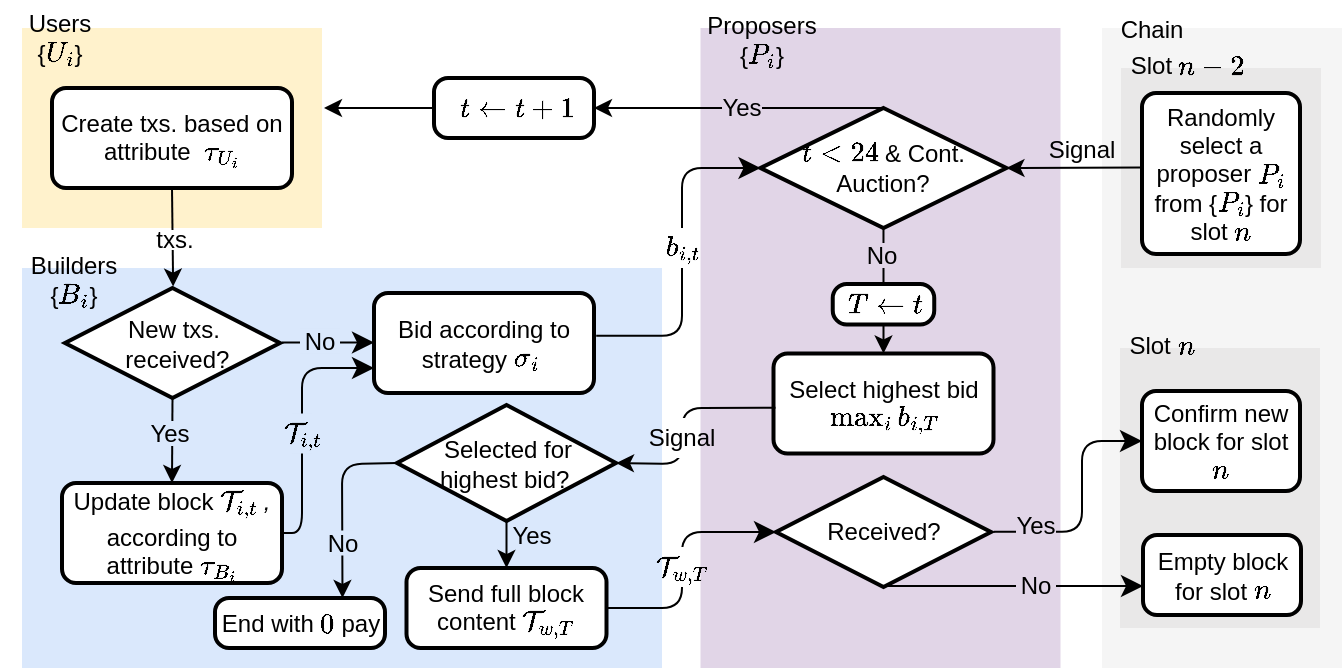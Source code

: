 <mxfile version="28.0.3">
  <diagram name="Page-1" id="RIdl4yIpkKvQEjexbSTN">
    <mxGraphModel dx="648" dy="643" grid="1" gridSize="10" guides="1" tooltips="1" connect="1" arrows="1" fold="1" page="1" pageScale="1" pageWidth="827" pageHeight="1169" math="1" shadow="0">
      <root>
        <mxCell id="0" />
        <mxCell id="1" parent="0" />
        <mxCell id="jQI5X7SojYvdJqr93CXN-40" value="" style="rounded=0;whiteSpace=wrap;html=1;fillColor=#e1d5e7;strokeColor=none;movable=1;resizable=1;rotatable=1;deletable=1;editable=1;locked=0;connectable=1;" parent="1" vertex="1">
          <mxGeometry x="439.25" y="70" width="180" height="320" as="geometry" />
        </mxCell>
        <mxCell id="jQI5X7SojYvdJqr93CXN-23" value="" style="rounded=0;whiteSpace=wrap;html=1;fillColor=#dae8fc;strokeColor=none;movable=1;resizable=1;rotatable=1;deletable=1;editable=1;locked=0;connectable=1;" parent="1" vertex="1">
          <mxGeometry x="100" y="190" width="320" height="200" as="geometry" />
        </mxCell>
        <mxCell id="jQI5X7SojYvdJqr93CXN-84" value="" style="edgeStyle=elbowEdgeStyle;elbow=horizontal;endArrow=classic;html=1;curved=0;rounded=1;endSize=8;startSize=8;entryX=0;entryY=0.5;entryDx=0;entryDy=0;entryPerimeter=0;exitX=1.01;exitY=0.427;exitDx=0;exitDy=0;exitPerimeter=0;" parent="1" source="jQI5X7SojYvdJqr93CXN-35" target="jQI5X7SojYvdJqr93CXN-39" edge="1">
          <mxGeometry width="50" height="50" relative="1" as="geometry">
            <mxPoint x="379.5" y="325" as="sourcePoint" />
            <mxPoint x="429.5" y="275" as="targetPoint" />
            <Array as="points">
              <mxPoint x="430" y="250" />
            </Array>
          </mxGeometry>
        </mxCell>
        <mxCell id="jQI5X7SojYvdJqr93CXN-82" value="" style="rounded=0;whiteSpace=wrap;html=1;fillColor=#f5f5f5;strokeColor=none;movable=1;resizable=1;rotatable=1;deletable=1;editable=1;locked=0;connectable=1;fontColor=#333333;" parent="1" vertex="1">
          <mxGeometry x="640" y="70" width="120" height="320" as="geometry" />
        </mxCell>
        <mxCell id="jQI5X7SojYvdJqr93CXN-76" value="" style="rounded=0;whiteSpace=wrap;html=1;fillColor=light-dark(#e9e8e8, #261D00);strokeColor=none;" parent="1" vertex="1">
          <mxGeometry x="649" y="230" width="100" height="140" as="geometry" />
        </mxCell>
        <mxCell id="jQI5X7SojYvdJqr93CXN-15" value="" style="rounded=0;whiteSpace=wrap;html=1;fillColor=#fff2cc;strokeColor=none;movable=1;resizable=1;rotatable=1;deletable=1;editable=1;locked=0;connectable=1;" parent="1" vertex="1">
          <mxGeometry x="100" y="70" width="150" height="100" as="geometry" />
        </mxCell>
        <mxCell id="jQI5X7SojYvdJqr93CXN-16" value="Users&lt;div&gt;{\(U_i\)}&lt;/div&gt;" style="text;html=1;align=center;verticalAlign=middle;whiteSpace=wrap;rounded=0;" parent="1" vertex="1">
          <mxGeometry x="89" y="60" width="60" height="30" as="geometry" />
        </mxCell>
        <mxCell id="jQI5X7SojYvdJqr93CXN-18" value="Create txs. based on attribute&amp;nbsp;&amp;nbsp;\( \tau_{U_i} \)" style="rounded=1;whiteSpace=wrap;html=1;absoluteArcSize=1;arcSize=14;strokeWidth=2;" parent="1" vertex="1">
          <mxGeometry x="115" y="100" width="120" height="50" as="geometry" />
        </mxCell>
        <mxCell id="jQI5X7SojYvdJqr93CXN-21" value="" style="endArrow=classic;html=1;rounded=0;entryX=0.503;entryY=-0.013;entryDx=0;entryDy=0;entryPerimeter=0;exitX=0.5;exitY=1;exitDx=0;exitDy=0;" parent="1" source="jQI5X7SojYvdJqr93CXN-18" target="jQI5X7SojYvdJqr93CXN-25" edge="1">
          <mxGeometry width="50" height="50" relative="1" as="geometry">
            <mxPoint x="174.76" y="160" as="sourcePoint" />
            <mxPoint x="175" y="200" as="targetPoint" />
          </mxGeometry>
        </mxCell>
        <mxCell id="jQI5X7SojYvdJqr93CXN-24" value="Builders&lt;div&gt;{\(B_i\)}&lt;/div&gt;" style="text;html=1;align=center;verticalAlign=middle;whiteSpace=wrap;rounded=0;" parent="1" vertex="1">
          <mxGeometry x="96" y="181" width="60" height="30" as="geometry" />
        </mxCell>
        <mxCell id="jQI5X7SojYvdJqr93CXN-25" value="New txs.&lt;div&gt;&amp;nbsp;received?&lt;/div&gt;" style="strokeWidth=2;html=1;shape=mxgraph.flowchart.decision;whiteSpace=wrap;" parent="1" vertex="1">
          <mxGeometry x="121.5" y="200" width="107.5" height="55" as="geometry" />
        </mxCell>
        <mxCell id="jQI5X7SojYvdJqr93CXN-26" value="" style="endArrow=classic;html=1;rounded=0;entryX=0.5;entryY=0;entryDx=0;entryDy=0;exitX=0.5;exitY=1;exitDx=0;exitDy=0;exitPerimeter=0;" parent="1" source="jQI5X7SojYvdJqr93CXN-25" target="jQI5X7SojYvdJqr93CXN-31" edge="1">
          <mxGeometry width="50" height="50" relative="1" as="geometry">
            <mxPoint x="174.76" y="255" as="sourcePoint" />
            <mxPoint x="174.855" y="295" as="targetPoint" />
          </mxGeometry>
        </mxCell>
        <mxCell id="jQI5X7SojYvdJqr93CXN-31" value="Update block \( \mathcal{T}_{i,t} \)&lt;i&gt;&lt;sub&gt;&amp;nbsp;&lt;/sub&gt;,&lt;/i&gt; according to attribute \( \tau_{B_i} \)" style="rounded=1;whiteSpace=wrap;html=1;absoluteArcSize=1;arcSize=14;strokeWidth=2;" parent="1" vertex="1">
          <mxGeometry x="120" y="297.5" width="110" height="50" as="geometry" />
        </mxCell>
        <mxCell id="jQI5X7SojYvdJqr93CXN-35" value="Bid according to strategy \( \sigma_i \)&amp;nbsp;" style="rounded=1;whiteSpace=wrap;html=1;absoluteArcSize=1;arcSize=14;strokeWidth=2;" parent="1" vertex="1">
          <mxGeometry x="276" y="202.5" width="110" height="50" as="geometry" />
        </mxCell>
        <mxCell id="jQI5X7SojYvdJqr93CXN-39" value="\(t &amp;lt; 24 \) &amp;amp;&amp;nbsp;&lt;span style=&quot;background-color: transparent; color: light-dark(rgb(0, 0, 0), rgb(255, 255, 255));&quot;&gt;Cont. Auction?&lt;/span&gt;" style="strokeWidth=2;html=1;shape=mxgraph.flowchart.decision;whiteSpace=wrap;" parent="1" vertex="1">
          <mxGeometry x="469.24" y="110" width="123" height="60" as="geometry" />
        </mxCell>
        <mxCell id="jQI5X7SojYvdJqr93CXN-46" value="&amp;nbsp;\( t \leftarrow t+1 \)" style="rounded=1;whiteSpace=wrap;html=1;absoluteArcSize=1;arcSize=14;strokeWidth=2;" parent="1" vertex="1">
          <mxGeometry x="306" y="95" width="80" height="30" as="geometry" />
        </mxCell>
        <mxCell id="jQI5X7SojYvdJqr93CXN-47" value="Proposers&lt;div&gt;{\(P_i\)}&lt;/div&gt;" style="text;html=1;align=center;verticalAlign=middle;whiteSpace=wrap;rounded=0;" parent="1" vertex="1">
          <mxGeometry x="440" y="61" width="60" height="30" as="geometry" />
        </mxCell>
        <mxCell id="jQI5X7SojYvdJqr93CXN-48" value="" style="endArrow=classic;html=1;rounded=0;exitX=0;exitY=0.5;exitDx=0;exitDy=0;" parent="1" source="jQI5X7SojYvdJqr93CXN-46" edge="1">
          <mxGeometry width="50" height="50" relative="1" as="geometry">
            <mxPoint x="291.0" y="139.92" as="sourcePoint" />
            <mxPoint x="251" y="110" as="targetPoint" />
          </mxGeometry>
        </mxCell>
        <mxCell id="jQI5X7SojYvdJqr93CXN-49" value="" style="endArrow=classic;html=1;rounded=0;exitX=0.5;exitY=1;exitDx=0;exitDy=0;exitPerimeter=0;entryX=0.5;entryY=0;entryDx=0;entryDy=0;" parent="1" source="jQI5X7SojYvdJqr93CXN-39" target="jQI5X7SojYvdJqr93CXN-51" edge="1">
          <mxGeometry width="50" height="50" relative="1" as="geometry">
            <mxPoint x="531.55" y="237" as="sourcePoint" />
            <mxPoint x="530.75" y="200" as="targetPoint" />
          </mxGeometry>
        </mxCell>
        <mxCell id="jQI5X7SojYvdJqr93CXN-51" value="Select highest bid \(\max_{i} b_{i,T}\)" style="rounded=1;whiteSpace=wrap;html=1;absoluteArcSize=1;arcSize=14;strokeWidth=2;" parent="1" vertex="1">
          <mxGeometry x="475.75" y="232.75" width="110" height="50" as="geometry" />
        </mxCell>
        <mxCell id="jQI5X7SojYvdJqr93CXN-52" value="" style="endArrow=classic;html=1;rounded=1;exitX=0.009;exitY=0.542;exitDx=0;exitDy=0;curved=0;exitPerimeter=0;entryX=1;entryY=0.5;entryDx=0;entryDy=0;entryPerimeter=0;" parent="1" source="jQI5X7SojYvdJqr93CXN-51" target="jQI5X7SojYvdJqr93CXN-53" edge="1">
          <mxGeometry width="50" height="50" relative="1" as="geometry">
            <mxPoint x="471.09" y="298.3" as="sourcePoint" />
            <mxPoint x="385.41" y="298.3" as="targetPoint" />
            <Array as="points">
              <mxPoint x="430" y="260" />
              <mxPoint x="430" y="288" />
            </Array>
          </mxGeometry>
        </mxCell>
        <mxCell id="jQI5X7SojYvdJqr93CXN-53" value="Selected for&lt;div&gt;highest bid?&amp;nbsp;&lt;/div&gt;" style="strokeWidth=2;html=1;shape=mxgraph.flowchart.decision;whiteSpace=wrap;" parent="1" vertex="1">
          <mxGeometry x="287.5" y="258.5" width="109.5" height="58" as="geometry" />
        </mxCell>
        <mxCell id="jQI5X7SojYvdJqr93CXN-58" value="End with \(0\) pay" style="rounded=1;whiteSpace=wrap;html=1;absoluteArcSize=1;arcSize=14;strokeWidth=2;" parent="1" vertex="1">
          <mxGeometry x="196.5" y="355" width="85" height="25" as="geometry" />
        </mxCell>
        <mxCell id="jQI5X7SojYvdJqr93CXN-59" value="" style="endArrow=classic;html=1;rounded=0;exitX=0.5;exitY=1;exitDx=0;exitDy=0;exitPerimeter=0;entryX=0.5;entryY=0;entryDx=0;entryDy=0;" parent="1" source="jQI5X7SojYvdJqr93CXN-53" target="jQI5X7SojYvdJqr93CXN-61" edge="1">
          <mxGeometry width="50" height="50" relative="1" as="geometry">
            <mxPoint x="342.08" y="321.5" as="sourcePoint" />
            <mxPoint x="342.28" y="344" as="targetPoint" />
          </mxGeometry>
        </mxCell>
        <mxCell id="jQI5X7SojYvdJqr93CXN-61" value="Send full block content \( \mathcal{T}_{w,T} \)" style="rounded=1;whiteSpace=wrap;html=1;absoluteArcSize=1;arcSize=14;strokeWidth=2;" parent="1" vertex="1">
          <mxGeometry x="292.25" y="340" width="100" height="40" as="geometry" />
        </mxCell>
        <mxCell id="jQI5X7SojYvdJqr93CXN-63" value="Received?" style="strokeWidth=2;html=1;shape=mxgraph.flowchart.decision;whiteSpace=wrap;" parent="1" vertex="1">
          <mxGeometry x="477" y="294.5" width="107.5" height="55" as="geometry" />
        </mxCell>
        <mxCell id="jQI5X7SojYvdJqr93CXN-68" value="Empty block for slot \(n\)" style="rounded=1;whiteSpace=wrap;html=1;absoluteArcSize=1;arcSize=14;strokeWidth=2;" parent="1" vertex="1">
          <mxGeometry x="660.5" y="323.5" width="79" height="40" as="geometry" />
        </mxCell>
        <mxCell id="jQI5X7SojYvdJqr93CXN-69" value="" style="edgeStyle=elbowEdgeStyle;elbow=horizontal;endArrow=classic;html=1;curved=0;rounded=1;endSize=8;startSize=8;entryX=0;entryY=0.5;entryDx=0;entryDy=0;exitX=1.013;exitY=0.497;exitDx=0;exitDy=0;exitPerimeter=0;" parent="1" source="jQI5X7SojYvdJqr93CXN-63" target="jQI5X7SojYvdJqr93CXN-74" edge="1">
          <mxGeometry width="50" height="50" relative="1" as="geometry">
            <mxPoint x="586" y="392.5" as="sourcePoint" />
            <mxPoint x="650" y="270" as="targetPoint" />
            <Array as="points">
              <mxPoint x="630" y="340" />
            </Array>
          </mxGeometry>
        </mxCell>
        <mxCell id="jQI5X7SojYvdJqr93CXN-74" value="Confirm new block for slot \(n\)" style="rounded=1;whiteSpace=wrap;html=1;absoluteArcSize=1;arcSize=14;strokeWidth=2;" parent="1" vertex="1">
          <mxGeometry x="660" y="251.5" width="79" height="50" as="geometry" />
        </mxCell>
        <mxCell id="jQI5X7SojYvdJqr93CXN-75" value="" style="edgeStyle=segmentEdgeStyle;endArrow=classic;html=1;curved=0;rounded=0;endSize=8;startSize=8;exitX=0.5;exitY=1;exitDx=0;exitDy=0;exitPerimeter=0;" parent="1" edge="1">
          <mxGeometry width="50" height="50" relative="1" as="geometry">
            <mxPoint x="533.25" y="347.5" as="sourcePoint" />
            <mxPoint x="660.5" y="349.0" as="targetPoint" />
            <Array as="points">
              <mxPoint x="533" y="349" />
            </Array>
          </mxGeometry>
        </mxCell>
        <mxCell id="jQI5X7SojYvdJqr93CXN-77" value="Slot \(n\)" style="text;html=1;align=center;verticalAlign=middle;whiteSpace=wrap;rounded=0;" parent="1" vertex="1">
          <mxGeometry x="640" y="213.5" width="60" height="30" as="geometry" />
        </mxCell>
        <mxCell id="jQI5X7SojYvdJqr93CXN-78" value="" style="rounded=0;whiteSpace=wrap;html=1;fillColor=light-dark(#e9e8e8, #261D00);strokeColor=none;movable=1;resizable=1;rotatable=1;deletable=1;editable=1;locked=0;connectable=1;" parent="1" vertex="1">
          <mxGeometry x="649.5" y="90" width="100" height="100" as="geometry" />
        </mxCell>
        <mxCell id="jQI5X7SojYvdJqr93CXN-79" value="Slot \(n-2\)" style="text;html=1;align=center;verticalAlign=middle;whiteSpace=wrap;rounded=0;" parent="1" vertex="1">
          <mxGeometry x="652.5" y="74" width="60" height="30" as="geometry" />
        </mxCell>
        <mxCell id="jQI5X7SojYvdJqr93CXN-80" value="Randomly select a proposer \(P_i\) from {\(P_i\)} for slot \(n\)" style="rounded=1;whiteSpace=wrap;html=1;absoluteArcSize=1;arcSize=14;strokeWidth=2;" parent="1" vertex="1">
          <mxGeometry x="660" y="102.5" width="79" height="80.5" as="geometry" />
        </mxCell>
        <mxCell id="jQI5X7SojYvdJqr93CXN-81" value="" style="endArrow=classic;html=1;rounded=0;entryX=1;entryY=0.5;entryDx=0;entryDy=0;entryPerimeter=0;exitX=-0.005;exitY=0.462;exitDx=0;exitDy=0;exitPerimeter=0;" parent="1" source="jQI5X7SojYvdJqr93CXN-80" target="jQI5X7SojYvdJqr93CXN-39" edge="1">
          <mxGeometry width="50" height="50" relative="1" as="geometry">
            <mxPoint x="660" y="157" as="sourcePoint" />
            <mxPoint x="610" y="157" as="targetPoint" />
          </mxGeometry>
        </mxCell>
        <mxCell id="jQI5X7SojYvdJqr93CXN-83" value="Chain" style="text;html=1;align=center;verticalAlign=middle;whiteSpace=wrap;rounded=0;" parent="1" vertex="1">
          <mxGeometry x="635" y="56" width="60" height="30" as="geometry" />
        </mxCell>
        <mxCell id="jQI5X7SojYvdJqr93CXN-86" value="" style="edgeStyle=elbowEdgeStyle;elbow=horizontal;endArrow=classic;html=1;curved=0;rounded=1;endSize=8;startSize=8;entryX=0;entryY=0.75;entryDx=0;entryDy=0;exitX=1;exitY=0.5;exitDx=0;exitDy=0;" parent="1" source="jQI5X7SojYvdJqr93CXN-31" target="jQI5X7SojYvdJqr93CXN-35" edge="1">
          <mxGeometry width="50" height="50" relative="1" as="geometry">
            <mxPoint x="230" y="330" as="sourcePoint" />
            <mxPoint x="320" y="275" as="targetPoint" />
            <Array as="points">
              <mxPoint x="240" y="295" />
            </Array>
          </mxGeometry>
        </mxCell>
        <mxCell id="jQI5X7SojYvdJqr93CXN-87" value="" style="edgeStyle=segmentEdgeStyle;endArrow=classic;html=1;curved=0;rounded=0;endSize=8;startSize=8;entryX=0;entryY=0.5;entryDx=0;entryDy=0;" parent="1" target="jQI5X7SojYvdJqr93CXN-35" edge="1">
          <mxGeometry width="50" height="50" relative="1" as="geometry">
            <mxPoint x="230" y="227.25" as="sourcePoint" />
            <mxPoint x="354" y="227.75" as="targetPoint" />
            <Array as="points" />
          </mxGeometry>
        </mxCell>
        <mxCell id="jQI5X7SojYvdJqr93CXN-92" value="" style="endArrow=classic;html=1;rounded=0;entryX=1;entryY=0.5;entryDx=0;entryDy=0;exitX=0.5;exitY=0;exitDx=0;exitDy=0;exitPerimeter=0;" parent="1" source="jQI5X7SojYvdJqr93CXN-39" target="jQI5X7SojYvdJqr93CXN-46" edge="1">
          <mxGeometry width="50" height="50" relative="1" as="geometry">
            <mxPoint x="430" y="180" as="sourcePoint" />
            <mxPoint x="480" y="130" as="targetPoint" />
          </mxGeometry>
        </mxCell>
        <mxCell id="jQI5X7SojYvdJqr93CXN-94" value="" style="edgeStyle=elbowEdgeStyle;elbow=horizontal;endArrow=classic;html=1;curved=0;rounded=1;endSize=8;startSize=8;entryX=0;entryY=0.5;entryDx=0;entryDy=0;entryPerimeter=0;exitX=1;exitY=0.5;exitDx=0;exitDy=0;" parent="1" source="jQI5X7SojYvdJqr93CXN-61" target="jQI5X7SojYvdJqr93CXN-63" edge="1">
          <mxGeometry width="50" height="50" relative="1" as="geometry">
            <mxPoint x="381" y="377" as="sourcePoint" />
            <mxPoint x="471" y="290" as="targetPoint" />
            <Array as="points">
              <mxPoint x="430" y="360" />
            </Array>
          </mxGeometry>
        </mxCell>
        <mxCell id="jQI5X7SojYvdJqr93CXN-95" value="" style="endArrow=classic;html=1;rounded=1;exitX=0;exitY=0.5;exitDx=0;exitDy=0;entryX=0.75;entryY=0;entryDx=0;entryDy=0;exitPerimeter=0;curved=0;" parent="1" source="jQI5X7SojYvdJqr93CXN-53" target="jQI5X7SojYvdJqr93CXN-58" edge="1">
          <mxGeometry width="50" height="50" relative="1" as="geometry">
            <mxPoint x="306" y="344.02" as="sourcePoint" />
            <mxPoint x="251" y="344.02" as="targetPoint" />
            <Array as="points">
              <mxPoint x="260" y="288" />
            </Array>
          </mxGeometry>
        </mxCell>
        <mxCell id="jQI5X7SojYvdJqr93CXN-98" value="No" style="rounded=0;whiteSpace=wrap;html=1;fillColor=#dae8fc;strokeColor=none;" parent="1" vertex="1">
          <mxGeometry x="255" y="321.25" width="10.5" height="12.5" as="geometry" />
        </mxCell>
        <mxCell id="jQI5X7SojYvdJqr93CXN-99" value="No" style="rounded=0;whiteSpace=wrap;html=1;fillColor=#dae8fc;strokeColor=none;" parent="1" vertex="1">
          <mxGeometry x="239" y="220.25" width="20" height="12.5" as="geometry" />
        </mxCell>
        <mxCell id="jQI5X7SojYvdJqr93CXN-100" value="\( b_{i,t} \)" style="rounded=0;whiteSpace=wrap;html=1;strokeColor=none;" parent="1" vertex="1">
          <mxGeometry x="422.75" y="170" width="14.5" height="20" as="geometry" />
        </mxCell>
        <mxCell id="jQI5X7SojYvdJqr93CXN-103" value="\( \mathcal{T}_{w,T} \)" style="rounded=0;whiteSpace=wrap;html=1;strokeColor=none;" parent="1" vertex="1">
          <mxGeometry x="425" y="329.5" width="10" height="20" as="geometry" />
        </mxCell>
        <mxCell id="jQI5X7SojYvdJqr93CXN-105" value="Yes" style="rounded=0;whiteSpace=wrap;html=1;fillColor=#dae8fc;strokeColor=none;" parent="1" vertex="1">
          <mxGeometry x="164" y="266.5" width="20" height="12.5" as="geometry" />
        </mxCell>
        <mxCell id="jQI5X7SojYvdJqr93CXN-106" value="txs." style="rounded=0;whiteSpace=wrap;html=1;strokeColor=none;" parent="1" vertex="1">
          <mxGeometry x="164" y="171" width="24.5" height="10" as="geometry" />
        </mxCell>
        <mxCell id="jQI5X7SojYvdJqr93CXN-107" value="No" style="rounded=0;whiteSpace=wrap;html=1;fillColor=#e1d5e7;strokeColor=none;" parent="1" vertex="1">
          <mxGeometry x="597" y="342.5" width="20" height="12.5" as="geometry" />
        </mxCell>
        <mxCell id="jQI5X7SojYvdJqr93CXN-108" value="Yes" style="rounded=0;whiteSpace=wrap;html=1;fillColor=#e1d5e7;strokeColor=none;" parent="1" vertex="1">
          <mxGeometry x="597" y="312.25" width="20" height="12.5" as="geometry" />
        </mxCell>
        <mxCell id="jQI5X7SojYvdJqr93CXN-109" value="Yes" style="rounded=0;whiteSpace=wrap;html=1;fillColor=#e1d5e7;strokeColor=none;" parent="1" vertex="1">
          <mxGeometry x="450" y="104" width="20" height="12.5" as="geometry" />
        </mxCell>
        <mxCell id="jQI5X7SojYvdJqr93CXN-113" value="Yes" style="rounded=0;whiteSpace=wrap;html=1;fillColor=#dae8fc;strokeColor=none;" parent="1" vertex="1">
          <mxGeometry x="345" y="317.5" width="20" height="12.5" as="geometry" />
        </mxCell>
        <mxCell id="2ye4-e9o7-4i7KY7eBPU-1" value="&amp;nbsp;\( T \leftarrow t \)" style="rounded=1;whiteSpace=wrap;html=1;absoluteArcSize=1;arcSize=14;strokeWidth=2;" parent="1" vertex="1">
          <mxGeometry x="505.37" y="198" width="50.75" height="20.25" as="geometry" />
        </mxCell>
        <mxCell id="2ye4-e9o7-4i7KY7eBPU-3" value="No" style="rounded=0;whiteSpace=wrap;html=1;fillColor=#e1d5e7;strokeColor=none;" parent="1" vertex="1">
          <mxGeometry x="519.75" y="177.5" width="20" height="12.5" as="geometry" />
        </mxCell>
        <mxCell id="H8Plo7Ut0Ehb2-mG-vH9-1" value="\( \mathcal{T}_{i,t} \)" style="rounded=0;whiteSpace=wrap;html=1;strokeColor=none;fillColor=#dae8fc;" vertex="1" parent="1">
          <mxGeometry x="235" y="262.75" width="10" height="20" as="geometry" />
        </mxCell>
        <mxCell id="H8Plo7Ut0Ehb2-mG-vH9-3" value="Signal" style="rounded=0;whiteSpace=wrap;html=1;strokeColor=none;" vertex="1" parent="1">
          <mxGeometry x="425" y="265" width="10" height="20" as="geometry" />
        </mxCell>
        <mxCell id="H8Plo7Ut0Ehb2-mG-vH9-4" value="Signal" style="rounded=0;whiteSpace=wrap;html=1;strokeColor=none;" vertex="1" parent="1">
          <mxGeometry x="625" y="125" width="10" height="12" as="geometry" />
        </mxCell>
      </root>
    </mxGraphModel>
  </diagram>
</mxfile>
